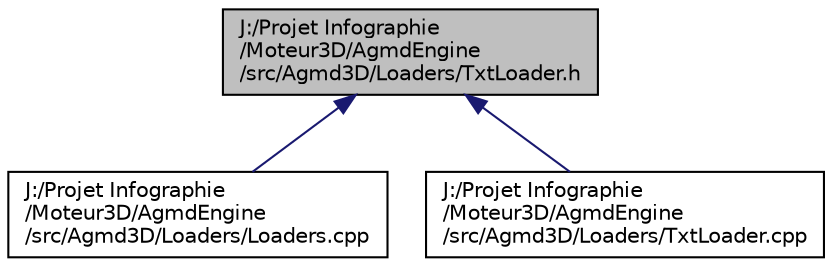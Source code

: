 digraph "J:/Projet Infographie/Moteur3D/AgmdEngine/src/Agmd3D/Loaders/TxtLoader.h"
{
  edge [fontname="Helvetica",fontsize="10",labelfontname="Helvetica",labelfontsize="10"];
  node [fontname="Helvetica",fontsize="10",shape=record];
  Node1 [label="J:/Projet Infographie\l/Moteur3D/AgmdEngine\l/src/Agmd3D/Loaders/TxtLoader.h",height=0.2,width=0.4,color="black", fillcolor="grey75", style="filled" fontcolor="black"];
  Node1 -> Node2 [dir="back",color="midnightblue",fontsize="10",style="solid"];
  Node2 [label="J:/Projet Infographie\l/Moteur3D/AgmdEngine\l/src/Agmd3D/Loaders/Loaders.cpp",height=0.2,width=0.4,color="black", fillcolor="white", style="filled",URL="$_loaders_8cpp.html"];
  Node1 -> Node3 [dir="back",color="midnightblue",fontsize="10",style="solid"];
  Node3 [label="J:/Projet Infographie\l/Moteur3D/AgmdEngine\l/src/Agmd3D/Loaders/TxtLoader.cpp",height=0.2,width=0.4,color="black", fillcolor="white", style="filled",URL="$_txt_loader_8cpp.html"];
}

